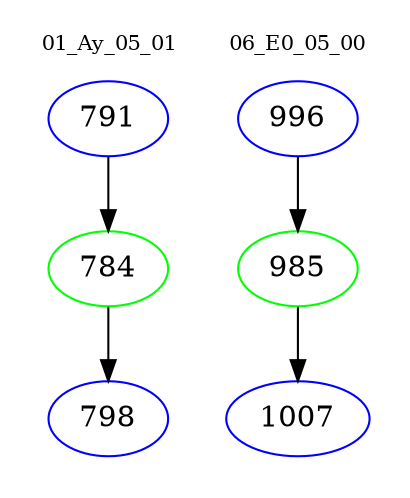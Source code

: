digraph{
subgraph cluster_0 {
color = white
label = "01_Ay_05_01";
fontsize=10;
T0_791 [label="791", color="blue"]
T0_791 -> T0_784 [color="black"]
T0_784 [label="784", color="green"]
T0_784 -> T0_798 [color="black"]
T0_798 [label="798", color="blue"]
}
subgraph cluster_1 {
color = white
label = "06_E0_05_00";
fontsize=10;
T1_996 [label="996", color="blue"]
T1_996 -> T1_985 [color="black"]
T1_985 [label="985", color="green"]
T1_985 -> T1_1007 [color="black"]
T1_1007 [label="1007", color="blue"]
}
}
